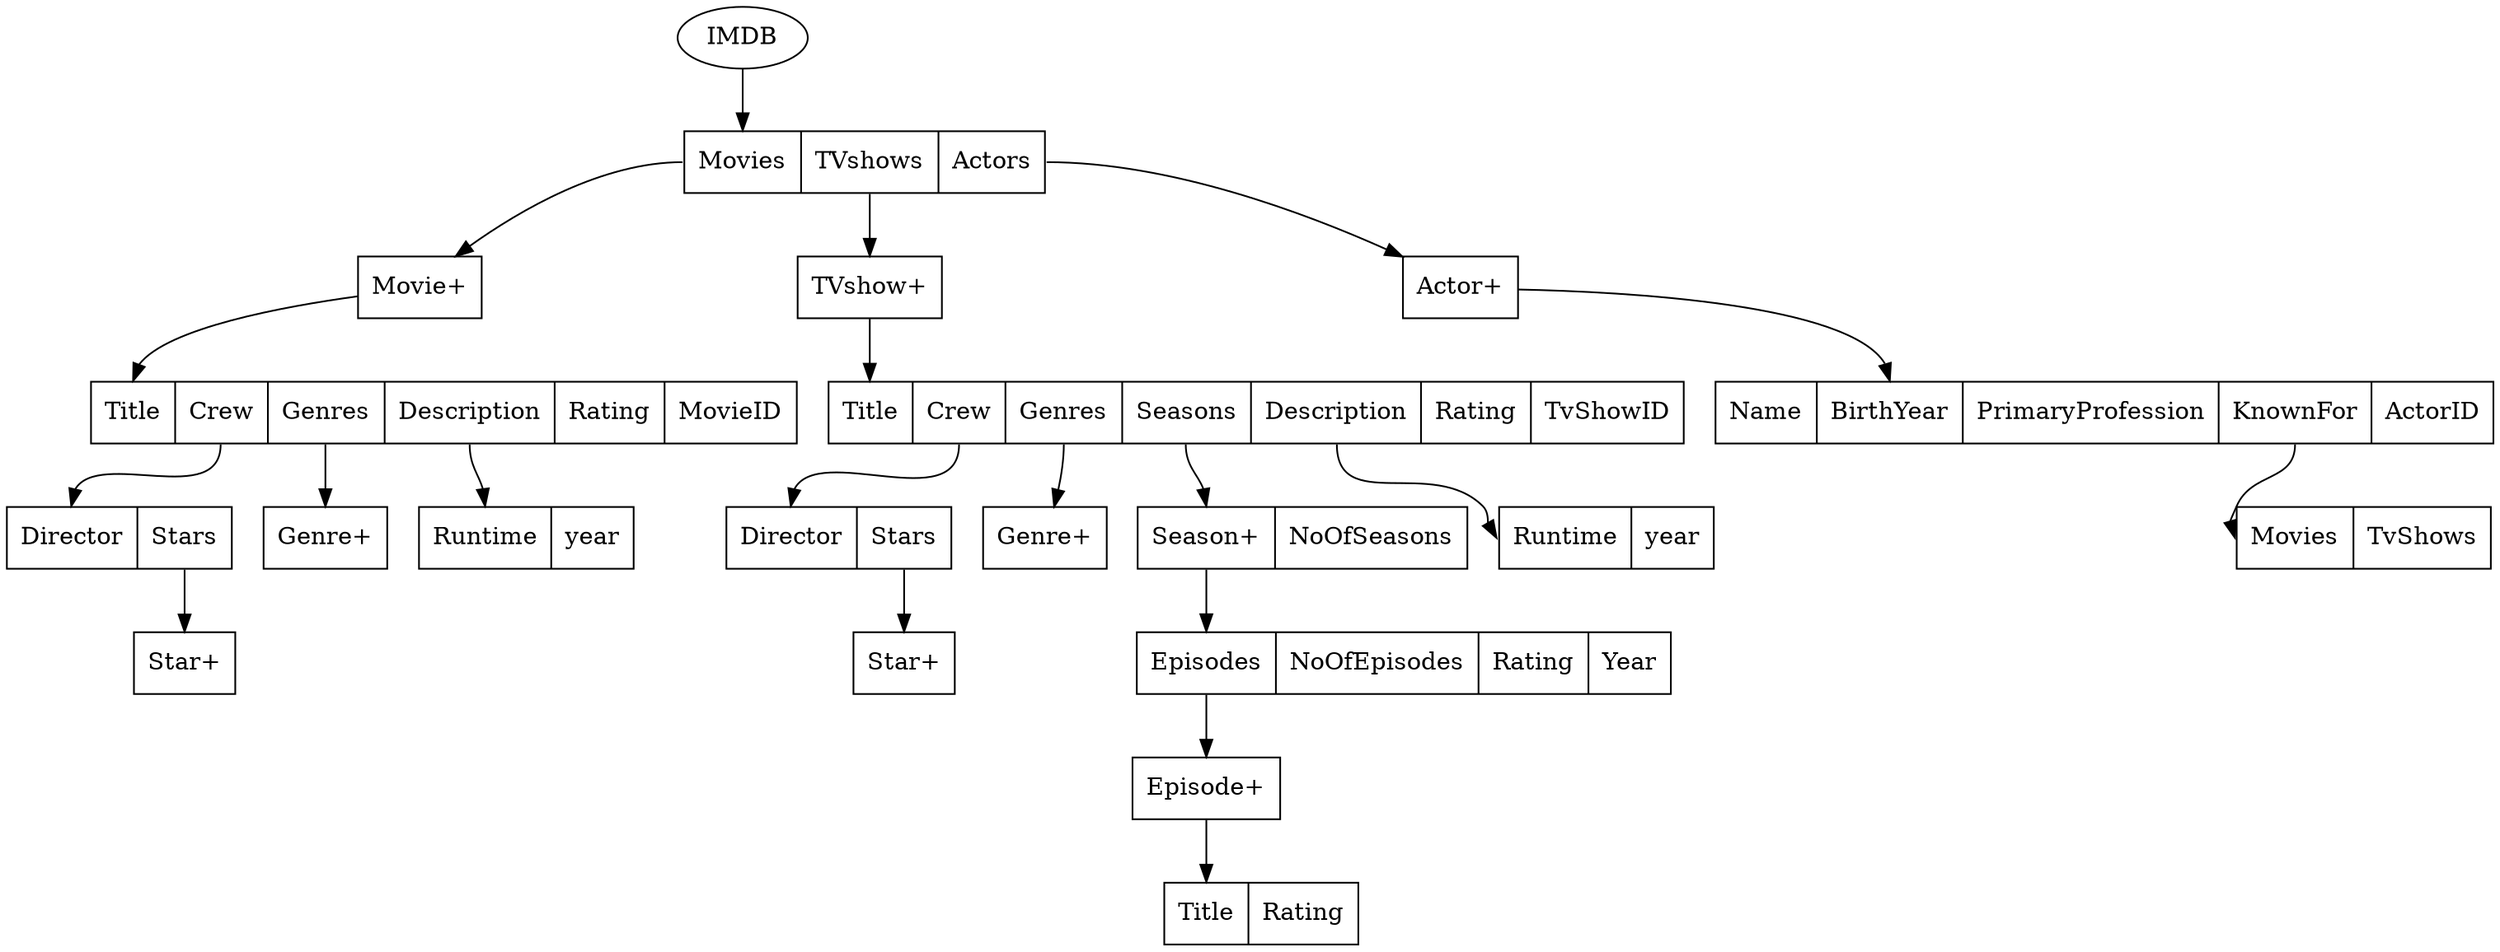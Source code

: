 digraph g{
    IMDB[label="IMDB"]
    IMDB_table[label = "<f0>Movies|<f1>TVshows| <f2> Actors" shape = "record"]
    IMDB->IMDB_table:f0

    Movies_table[label = "Movie+" shape = "record"]
    IMDB_table:f0->Movies_table

    Movie_table[label = "<f0> Title| <f1>Crew| <f2> Genres| <f3> Description| <f4> Rating| <f5> MovieID" shape = "record"]
    Movies_table->Movie_table:f0

    Crew_table[label="<f0> Director| <f1> Stars" shape = "record"]
    Movie_table:f1->Crew_table:f0

    Stars_table[label="Star+" shape = "record"]
    Crew_table:f1->Stars_table

    Genres_table[label = "Genre+" shape = "record"]
    Movie_table:f2->Genres_table

    Description_table[label = "<f0> Runtime| <f1> year" shape = "record"]
    Movie_table:f3->Description_table:f0

    // Sequels_table[label="Sequel+" shape = "record"]
    // Movie_table:f5->Sequels_table

    // Prequels_table[label = "Prequel+" shape = "record"]
    // Movie_table:f6->Prequels_table

    TVshows_table[label = "TVshow+" shape = "record"]
    IMDB_table:f1->TVshows_table

    TVshow_table[label = "<f0> Title| <f1> Crew| <f2> Genres| <f3> Seasons| <f4> Description| <f5> Rating| <f6> TvShowID" shape = "record"]
    TVshows_table->TVshow_table:f0

    Crew_table2[label = "<f0> Director| <f1> Stars" shape = "record"]
    TVshow_table:f1->Crew_table2:f0

    Stars_table2[label="Star+" shape = "record"]
    Crew_table2:f1->Stars_table2

    Genres_table2[label = "Genre+" shape = "record"]
    TVshow_table:f2->Genres_table2

    Seasons_table[label = "<f0> Season+| <f1> NoOfSeasons" shape = "record"]    
    TVshow_table:f3->Seasons_table:f0

    Season_table[label = "<f0> Episodes| <f1> NoOfEpisodes| <f2> Rating| <f3> Year" shape = "record"]
    Seasons_table:f0->Season_table:f0

    Episodes_table[label = "Episode+" shape = "record"]
    Season_table:f0->Episodes_table
    
    Episode_table[label = "<f0> Title| <f1> Rating" shape = "record"]
    Episodes_table->Episode_table:f0

    Description_table2[label = "<f0> Runtime| <f1> year" shape = "record"]
    TVshow_table:f4->Description_table2:f0

    Actors_table[label = "Actor+" shape = "record"]
    IMDB_table:f2->Actors_table

    Actor_table[label="<f0> Name| <f1> BirthYear| <f2> PrimaryProfession| <f3> KnownFor| ActorID" shape = "record"]
    Actors_table->Actor_table:f1

    KnownFor_table[label = "<f0> Movies| <f1> TvShows" shape = "record"]
    Actor_table:f3->KnownFor_table:f0
}